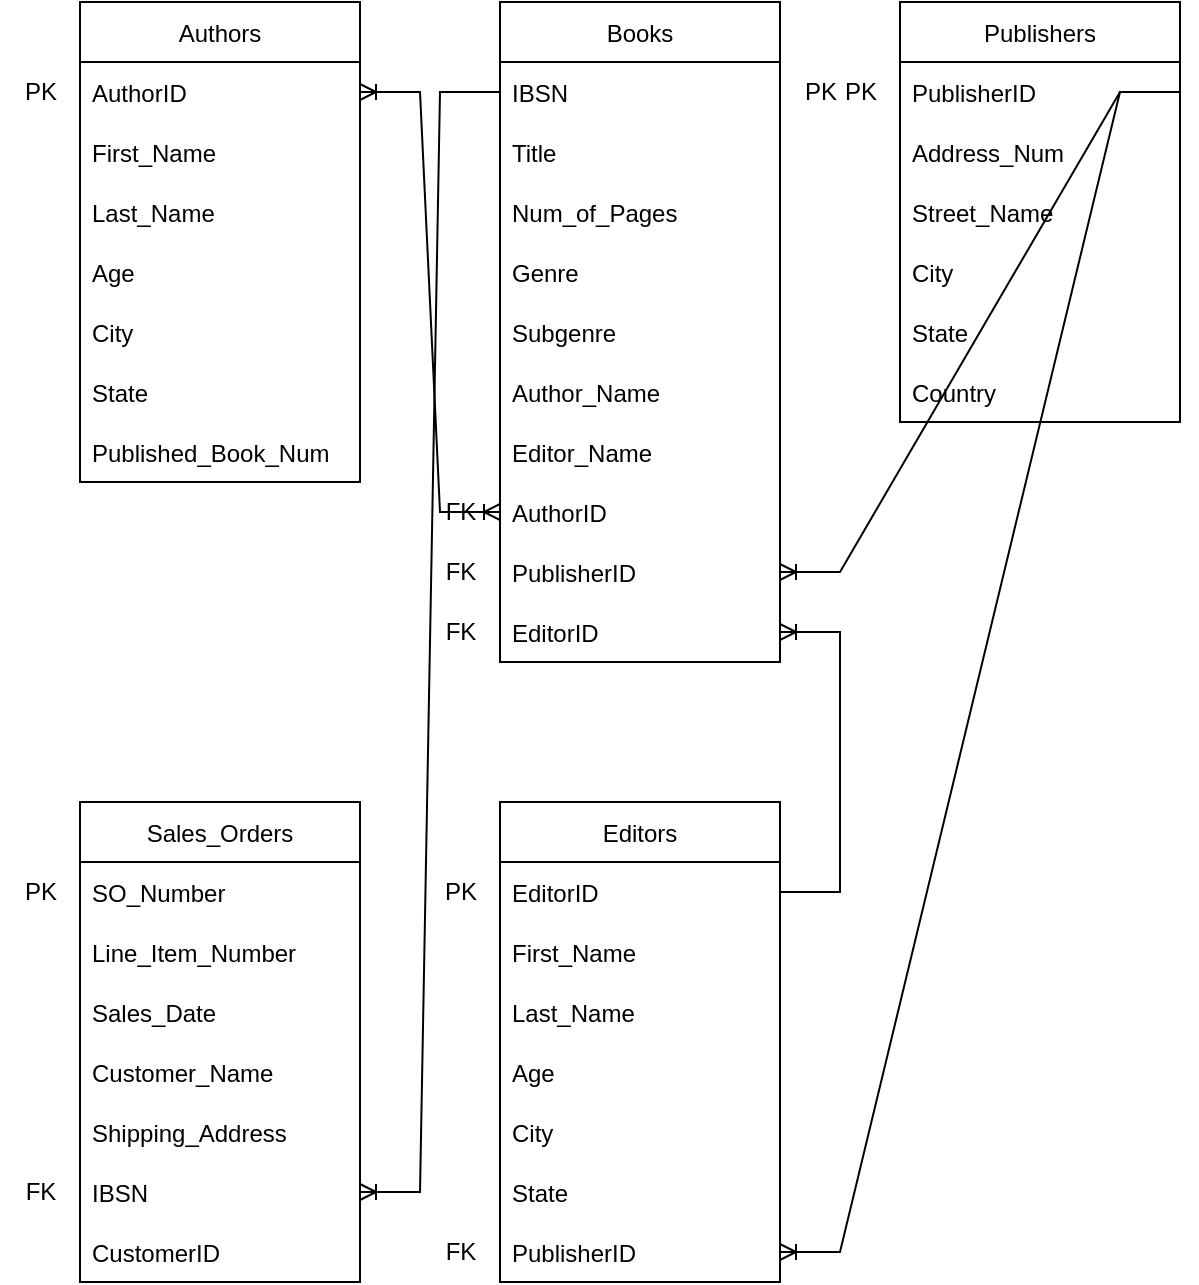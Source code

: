 <mxfile version="20.4.0" type="github">
  <diagram id="C5RBs43oDa-KdzZeNtuy" name="Page-1">
    <mxGraphModel dx="1422" dy="754" grid="1" gridSize="10" guides="1" tooltips="1" connect="1" arrows="1" fold="1" page="1" pageScale="1" pageWidth="827" pageHeight="1169" math="0" shadow="0">
      <root>
        <mxCell id="WIyWlLk6GJQsqaUBKTNV-0" />
        <mxCell id="WIyWlLk6GJQsqaUBKTNV-1" parent="WIyWlLk6GJQsqaUBKTNV-0" />
        <mxCell id="-ocdw5eH0NGcM44OSKN--1" value="Authors" style="swimlane;fontStyle=0;childLayout=stackLayout;horizontal=1;startSize=30;horizontalStack=0;resizeParent=1;resizeParentMax=0;resizeLast=0;collapsible=1;marginBottom=0;" vertex="1" parent="WIyWlLk6GJQsqaUBKTNV-1">
          <mxGeometry x="50" y="80" width="140" height="240" as="geometry" />
        </mxCell>
        <mxCell id="-ocdw5eH0NGcM44OSKN--2" value="AuthorID" style="text;strokeColor=none;fillColor=none;align=left;verticalAlign=middle;spacingLeft=4;spacingRight=4;overflow=hidden;points=[[0,0.5],[1,0.5]];portConstraint=eastwest;rotatable=0;" vertex="1" parent="-ocdw5eH0NGcM44OSKN--1">
          <mxGeometry y="30" width="140" height="30" as="geometry" />
        </mxCell>
        <mxCell id="-ocdw5eH0NGcM44OSKN--3" value="First_Name" style="text;strokeColor=none;fillColor=none;align=left;verticalAlign=middle;spacingLeft=4;spacingRight=4;overflow=hidden;points=[[0,0.5],[1,0.5]];portConstraint=eastwest;rotatable=0;" vertex="1" parent="-ocdw5eH0NGcM44OSKN--1">
          <mxGeometry y="60" width="140" height="30" as="geometry" />
        </mxCell>
        <mxCell id="-ocdw5eH0NGcM44OSKN--4" value="Last_Name" style="text;strokeColor=none;fillColor=none;align=left;verticalAlign=middle;spacingLeft=4;spacingRight=4;overflow=hidden;points=[[0,0.5],[1,0.5]];portConstraint=eastwest;rotatable=0;" vertex="1" parent="-ocdw5eH0NGcM44OSKN--1">
          <mxGeometry y="90" width="140" height="30" as="geometry" />
        </mxCell>
        <mxCell id="-ocdw5eH0NGcM44OSKN--6" value="Age" style="text;strokeColor=none;fillColor=none;align=left;verticalAlign=middle;spacingLeft=4;spacingRight=4;overflow=hidden;points=[[0,0.5],[1,0.5]];portConstraint=eastwest;rotatable=0;" vertex="1" parent="-ocdw5eH0NGcM44OSKN--1">
          <mxGeometry y="120" width="140" height="30" as="geometry" />
        </mxCell>
        <mxCell id="-ocdw5eH0NGcM44OSKN--5" value="City" style="text;strokeColor=none;fillColor=none;align=left;verticalAlign=middle;spacingLeft=4;spacingRight=4;overflow=hidden;points=[[0,0.5],[1,0.5]];portConstraint=eastwest;rotatable=0;" vertex="1" parent="-ocdw5eH0NGcM44OSKN--1">
          <mxGeometry y="150" width="140" height="30" as="geometry" />
        </mxCell>
        <mxCell id="-ocdw5eH0NGcM44OSKN--8" value="State" style="text;strokeColor=none;fillColor=none;align=left;verticalAlign=middle;spacingLeft=4;spacingRight=4;overflow=hidden;points=[[0,0.5],[1,0.5]];portConstraint=eastwest;rotatable=0;" vertex="1" parent="-ocdw5eH0NGcM44OSKN--1">
          <mxGeometry y="180" width="140" height="30" as="geometry" />
        </mxCell>
        <mxCell id="-ocdw5eH0NGcM44OSKN--7" value="Published_Book_Num" style="text;strokeColor=none;fillColor=none;align=left;verticalAlign=middle;spacingLeft=4;spacingRight=4;overflow=hidden;points=[[0,0.5],[1,0.5]];portConstraint=eastwest;rotatable=0;" vertex="1" parent="-ocdw5eH0NGcM44OSKN--1">
          <mxGeometry y="210" width="140" height="30" as="geometry" />
        </mxCell>
        <mxCell id="-ocdw5eH0NGcM44OSKN--9" value="Books" style="swimlane;fontStyle=0;childLayout=stackLayout;horizontal=1;startSize=30;horizontalStack=0;resizeParent=1;resizeParentMax=0;resizeLast=0;collapsible=1;marginBottom=0;" vertex="1" parent="WIyWlLk6GJQsqaUBKTNV-1">
          <mxGeometry x="260" y="80" width="140" height="330" as="geometry" />
        </mxCell>
        <mxCell id="-ocdw5eH0NGcM44OSKN--10" value="IBSN" style="text;strokeColor=none;fillColor=none;align=left;verticalAlign=middle;spacingLeft=4;spacingRight=4;overflow=hidden;points=[[0,0.5],[1,0.5]];portConstraint=eastwest;rotatable=0;" vertex="1" parent="-ocdw5eH0NGcM44OSKN--9">
          <mxGeometry y="30" width="140" height="30" as="geometry" />
        </mxCell>
        <mxCell id="-ocdw5eH0NGcM44OSKN--11" value="Title" style="text;strokeColor=none;fillColor=none;align=left;verticalAlign=middle;spacingLeft=4;spacingRight=4;overflow=hidden;points=[[0,0.5],[1,0.5]];portConstraint=eastwest;rotatable=0;" vertex="1" parent="-ocdw5eH0NGcM44OSKN--9">
          <mxGeometry y="60" width="140" height="30" as="geometry" />
        </mxCell>
        <mxCell id="-ocdw5eH0NGcM44OSKN--12" value="Num_of_Pages" style="text;strokeColor=none;fillColor=none;align=left;verticalAlign=middle;spacingLeft=4;spacingRight=4;overflow=hidden;points=[[0,0.5],[1,0.5]];portConstraint=eastwest;rotatable=0;" vertex="1" parent="-ocdw5eH0NGcM44OSKN--9">
          <mxGeometry y="90" width="140" height="30" as="geometry" />
        </mxCell>
        <mxCell id="-ocdw5eH0NGcM44OSKN--19" value="Genre" style="text;strokeColor=none;fillColor=none;align=left;verticalAlign=middle;spacingLeft=4;spacingRight=4;overflow=hidden;points=[[0,0.5],[1,0.5]];portConstraint=eastwest;rotatable=0;" vertex="1" parent="-ocdw5eH0NGcM44OSKN--9">
          <mxGeometry y="120" width="140" height="30" as="geometry" />
        </mxCell>
        <mxCell id="-ocdw5eH0NGcM44OSKN--18" value="Subgenre" style="text;strokeColor=none;fillColor=none;align=left;verticalAlign=middle;spacingLeft=4;spacingRight=4;overflow=hidden;points=[[0,0.5],[1,0.5]];portConstraint=eastwest;rotatable=0;" vertex="1" parent="-ocdw5eH0NGcM44OSKN--9">
          <mxGeometry y="150" width="140" height="30" as="geometry" />
        </mxCell>
        <mxCell id="-ocdw5eH0NGcM44OSKN--17" value="Author_Name" style="text;strokeColor=none;fillColor=none;align=left;verticalAlign=middle;spacingLeft=4;spacingRight=4;overflow=hidden;points=[[0,0.5],[1,0.5]];portConstraint=eastwest;rotatable=0;" vertex="1" parent="-ocdw5eH0NGcM44OSKN--9">
          <mxGeometry y="180" width="140" height="30" as="geometry" />
        </mxCell>
        <mxCell id="-ocdw5eH0NGcM44OSKN--16" value="Editor_Name" style="text;strokeColor=none;fillColor=none;align=left;verticalAlign=middle;spacingLeft=4;spacingRight=4;overflow=hidden;points=[[0,0.5],[1,0.5]];portConstraint=eastwest;rotatable=0;" vertex="1" parent="-ocdw5eH0NGcM44OSKN--9">
          <mxGeometry y="210" width="140" height="30" as="geometry" />
        </mxCell>
        <mxCell id="-ocdw5eH0NGcM44OSKN--15" value="AuthorID" style="text;strokeColor=none;fillColor=none;align=left;verticalAlign=middle;spacingLeft=4;spacingRight=4;overflow=hidden;points=[[0,0.5],[1,0.5]];portConstraint=eastwest;rotatable=0;" vertex="1" parent="-ocdw5eH0NGcM44OSKN--9">
          <mxGeometry y="240" width="140" height="30" as="geometry" />
        </mxCell>
        <mxCell id="-ocdw5eH0NGcM44OSKN--14" value="PublisherID" style="text;strokeColor=none;fillColor=none;align=left;verticalAlign=middle;spacingLeft=4;spacingRight=4;overflow=hidden;points=[[0,0.5],[1,0.5]];portConstraint=eastwest;rotatable=0;" vertex="1" parent="-ocdw5eH0NGcM44OSKN--9">
          <mxGeometry y="270" width="140" height="30" as="geometry" />
        </mxCell>
        <mxCell id="-ocdw5eH0NGcM44OSKN--13" value="EditorID" style="text;strokeColor=none;fillColor=none;align=left;verticalAlign=middle;spacingLeft=4;spacingRight=4;overflow=hidden;points=[[0,0.5],[1,0.5]];portConstraint=eastwest;rotatable=0;" vertex="1" parent="-ocdw5eH0NGcM44OSKN--9">
          <mxGeometry y="300" width="140" height="30" as="geometry" />
        </mxCell>
        <mxCell id="-ocdw5eH0NGcM44OSKN--20" value="Publishers" style="swimlane;fontStyle=0;childLayout=stackLayout;horizontal=1;startSize=30;horizontalStack=0;resizeParent=1;resizeParentMax=0;resizeLast=0;collapsible=1;marginBottom=0;" vertex="1" parent="WIyWlLk6GJQsqaUBKTNV-1">
          <mxGeometry x="460" y="80" width="140" height="210" as="geometry" />
        </mxCell>
        <mxCell id="-ocdw5eH0NGcM44OSKN--21" value="PublisherID" style="text;strokeColor=none;fillColor=none;align=left;verticalAlign=middle;spacingLeft=4;spacingRight=4;overflow=hidden;points=[[0,0.5],[1,0.5]];portConstraint=eastwest;rotatable=0;" vertex="1" parent="-ocdw5eH0NGcM44OSKN--20">
          <mxGeometry y="30" width="140" height="30" as="geometry" />
        </mxCell>
        <mxCell id="-ocdw5eH0NGcM44OSKN--22" value="Address_Num" style="text;strokeColor=none;fillColor=none;align=left;verticalAlign=middle;spacingLeft=4;spacingRight=4;overflow=hidden;points=[[0,0.5],[1,0.5]];portConstraint=eastwest;rotatable=0;" vertex="1" parent="-ocdw5eH0NGcM44OSKN--20">
          <mxGeometry y="60" width="140" height="30" as="geometry" />
        </mxCell>
        <mxCell id="-ocdw5eH0NGcM44OSKN--23" value="Street_Name" style="text;strokeColor=none;fillColor=none;align=left;verticalAlign=middle;spacingLeft=4;spacingRight=4;overflow=hidden;points=[[0,0.5],[1,0.5]];portConstraint=eastwest;rotatable=0;" vertex="1" parent="-ocdw5eH0NGcM44OSKN--20">
          <mxGeometry y="90" width="140" height="30" as="geometry" />
        </mxCell>
        <mxCell id="-ocdw5eH0NGcM44OSKN--26" value="City" style="text;strokeColor=none;fillColor=none;align=left;verticalAlign=middle;spacingLeft=4;spacingRight=4;overflow=hidden;points=[[0,0.5],[1,0.5]];portConstraint=eastwest;rotatable=0;" vertex="1" parent="-ocdw5eH0NGcM44OSKN--20">
          <mxGeometry y="120" width="140" height="30" as="geometry" />
        </mxCell>
        <mxCell id="-ocdw5eH0NGcM44OSKN--25" value="State" style="text;strokeColor=none;fillColor=none;align=left;verticalAlign=middle;spacingLeft=4;spacingRight=4;overflow=hidden;points=[[0,0.5],[1,0.5]];portConstraint=eastwest;rotatable=0;" vertex="1" parent="-ocdw5eH0NGcM44OSKN--20">
          <mxGeometry y="150" width="140" height="30" as="geometry" />
        </mxCell>
        <mxCell id="-ocdw5eH0NGcM44OSKN--24" value="Country" style="text;strokeColor=none;fillColor=none;align=left;verticalAlign=middle;spacingLeft=4;spacingRight=4;overflow=hidden;points=[[0,0.5],[1,0.5]];portConstraint=eastwest;rotatable=0;" vertex="1" parent="-ocdw5eH0NGcM44OSKN--20">
          <mxGeometry y="180" width="140" height="30" as="geometry" />
        </mxCell>
        <mxCell id="-ocdw5eH0NGcM44OSKN--27" value="Sales_Orders" style="swimlane;fontStyle=0;childLayout=stackLayout;horizontal=1;startSize=30;horizontalStack=0;resizeParent=1;resizeParentMax=0;resizeLast=0;collapsible=1;marginBottom=0;" vertex="1" parent="WIyWlLk6GJQsqaUBKTNV-1">
          <mxGeometry x="50" y="480" width="140" height="240" as="geometry" />
        </mxCell>
        <mxCell id="-ocdw5eH0NGcM44OSKN--28" value="SO_Number" style="text;strokeColor=none;fillColor=none;align=left;verticalAlign=middle;spacingLeft=4;spacingRight=4;overflow=hidden;points=[[0,0.5],[1,0.5]];portConstraint=eastwest;rotatable=0;" vertex="1" parent="-ocdw5eH0NGcM44OSKN--27">
          <mxGeometry y="30" width="140" height="30" as="geometry" />
        </mxCell>
        <mxCell id="-ocdw5eH0NGcM44OSKN--29" value="Line_Item_Number" style="text;strokeColor=none;fillColor=none;align=left;verticalAlign=middle;spacingLeft=4;spacingRight=4;overflow=hidden;points=[[0,0.5],[1,0.5]];portConstraint=eastwest;rotatable=0;" vertex="1" parent="-ocdw5eH0NGcM44OSKN--27">
          <mxGeometry y="60" width="140" height="30" as="geometry" />
        </mxCell>
        <mxCell id="-ocdw5eH0NGcM44OSKN--30" value="Sales_Date" style="text;strokeColor=none;fillColor=none;align=left;verticalAlign=middle;spacingLeft=4;spacingRight=4;overflow=hidden;points=[[0,0.5],[1,0.5]];portConstraint=eastwest;rotatable=0;" vertex="1" parent="-ocdw5eH0NGcM44OSKN--27">
          <mxGeometry y="90" width="140" height="30" as="geometry" />
        </mxCell>
        <mxCell id="-ocdw5eH0NGcM44OSKN--34" value="Customer_Name" style="text;strokeColor=none;fillColor=none;align=left;verticalAlign=middle;spacingLeft=4;spacingRight=4;overflow=hidden;points=[[0,0.5],[1,0.5]];portConstraint=eastwest;rotatable=0;" vertex="1" parent="-ocdw5eH0NGcM44OSKN--27">
          <mxGeometry y="120" width="140" height="30" as="geometry" />
        </mxCell>
        <mxCell id="-ocdw5eH0NGcM44OSKN--33" value="Shipping_Address" style="text;strokeColor=none;fillColor=none;align=left;verticalAlign=middle;spacingLeft=4;spacingRight=4;overflow=hidden;points=[[0,0.5],[1,0.5]];portConstraint=eastwest;rotatable=0;" vertex="1" parent="-ocdw5eH0NGcM44OSKN--27">
          <mxGeometry y="150" width="140" height="30" as="geometry" />
        </mxCell>
        <mxCell id="-ocdw5eH0NGcM44OSKN--32" value="IBSN" style="text;strokeColor=none;fillColor=none;align=left;verticalAlign=middle;spacingLeft=4;spacingRight=4;overflow=hidden;points=[[0,0.5],[1,0.5]];portConstraint=eastwest;rotatable=0;" vertex="1" parent="-ocdw5eH0NGcM44OSKN--27">
          <mxGeometry y="180" width="140" height="30" as="geometry" />
        </mxCell>
        <mxCell id="-ocdw5eH0NGcM44OSKN--31" value="CustomerID" style="text;strokeColor=none;fillColor=none;align=left;verticalAlign=middle;spacingLeft=4;spacingRight=4;overflow=hidden;points=[[0,0.5],[1,0.5]];portConstraint=eastwest;rotatable=0;" vertex="1" parent="-ocdw5eH0NGcM44OSKN--27">
          <mxGeometry y="210" width="140" height="30" as="geometry" />
        </mxCell>
        <mxCell id="-ocdw5eH0NGcM44OSKN--35" value="Editors" style="swimlane;fontStyle=0;childLayout=stackLayout;horizontal=1;startSize=30;horizontalStack=0;resizeParent=1;resizeParentMax=0;resizeLast=0;collapsible=1;marginBottom=0;" vertex="1" parent="WIyWlLk6GJQsqaUBKTNV-1">
          <mxGeometry x="260" y="480" width="140" height="240" as="geometry" />
        </mxCell>
        <mxCell id="-ocdw5eH0NGcM44OSKN--36" value="EditorID" style="text;strokeColor=none;fillColor=none;align=left;verticalAlign=middle;spacingLeft=4;spacingRight=4;overflow=hidden;points=[[0,0.5],[1,0.5]];portConstraint=eastwest;rotatable=0;" vertex="1" parent="-ocdw5eH0NGcM44OSKN--35">
          <mxGeometry y="30" width="140" height="30" as="geometry" />
        </mxCell>
        <mxCell id="-ocdw5eH0NGcM44OSKN--37" value="First_Name" style="text;strokeColor=none;fillColor=none;align=left;verticalAlign=middle;spacingLeft=4;spacingRight=4;overflow=hidden;points=[[0,0.5],[1,0.5]];portConstraint=eastwest;rotatable=0;" vertex="1" parent="-ocdw5eH0NGcM44OSKN--35">
          <mxGeometry y="60" width="140" height="30" as="geometry" />
        </mxCell>
        <mxCell id="-ocdw5eH0NGcM44OSKN--38" value="Last_Name" style="text;strokeColor=none;fillColor=none;align=left;verticalAlign=middle;spacingLeft=4;spacingRight=4;overflow=hidden;points=[[0,0.5],[1,0.5]];portConstraint=eastwest;rotatable=0;" vertex="1" parent="-ocdw5eH0NGcM44OSKN--35">
          <mxGeometry y="90" width="140" height="30" as="geometry" />
        </mxCell>
        <mxCell id="-ocdw5eH0NGcM44OSKN--42" value="Age" style="text;strokeColor=none;fillColor=none;align=left;verticalAlign=middle;spacingLeft=4;spacingRight=4;overflow=hidden;points=[[0,0.5],[1,0.5]];portConstraint=eastwest;rotatable=0;" vertex="1" parent="-ocdw5eH0NGcM44OSKN--35">
          <mxGeometry y="120" width="140" height="30" as="geometry" />
        </mxCell>
        <mxCell id="-ocdw5eH0NGcM44OSKN--41" value="City" style="text;strokeColor=none;fillColor=none;align=left;verticalAlign=middle;spacingLeft=4;spacingRight=4;overflow=hidden;points=[[0,0.5],[1,0.5]];portConstraint=eastwest;rotatable=0;" vertex="1" parent="-ocdw5eH0NGcM44OSKN--35">
          <mxGeometry y="150" width="140" height="30" as="geometry" />
        </mxCell>
        <mxCell id="-ocdw5eH0NGcM44OSKN--40" value="State" style="text;strokeColor=none;fillColor=none;align=left;verticalAlign=middle;spacingLeft=4;spacingRight=4;overflow=hidden;points=[[0,0.5],[1,0.5]];portConstraint=eastwest;rotatable=0;" vertex="1" parent="-ocdw5eH0NGcM44OSKN--35">
          <mxGeometry y="180" width="140" height="30" as="geometry" />
        </mxCell>
        <mxCell id="-ocdw5eH0NGcM44OSKN--39" value="PublisherID" style="text;strokeColor=none;fillColor=none;align=left;verticalAlign=middle;spacingLeft=4;spacingRight=4;overflow=hidden;points=[[0,0.5],[1,0.5]];portConstraint=eastwest;rotatable=0;" vertex="1" parent="-ocdw5eH0NGcM44OSKN--35">
          <mxGeometry y="210" width="140" height="30" as="geometry" />
        </mxCell>
        <mxCell id="-ocdw5eH0NGcM44OSKN--44" value="" style="edgeStyle=entityRelationEdgeStyle;fontSize=12;html=1;endArrow=ERoneToMany;rounded=0;" edge="1" parent="WIyWlLk6GJQsqaUBKTNV-1" source="-ocdw5eH0NGcM44OSKN--10" target="-ocdw5eH0NGcM44OSKN--32">
          <mxGeometry width="100" height="100" relative="1" as="geometry">
            <mxPoint x="400" y="180" as="sourcePoint" />
            <mxPoint x="50" y="735" as="targetPoint" />
          </mxGeometry>
        </mxCell>
        <mxCell id="-ocdw5eH0NGcM44OSKN--45" value="" style="edgeStyle=entityRelationEdgeStyle;fontSize=12;html=1;endArrow=ERoneToMany;startArrow=ERoneToMany;rounded=0;" edge="1" parent="WIyWlLk6GJQsqaUBKTNV-1" source="-ocdw5eH0NGcM44OSKN--2" target="-ocdw5eH0NGcM44OSKN--15">
          <mxGeometry width="100" height="100" relative="1" as="geometry">
            <mxPoint x="190" y="120" as="sourcePoint" />
            <mxPoint x="290" y="20" as="targetPoint" />
          </mxGeometry>
        </mxCell>
        <mxCell id="-ocdw5eH0NGcM44OSKN--47" value="" style="edgeStyle=entityRelationEdgeStyle;fontSize=12;html=1;endArrow=ERoneToMany;rounded=0;exitX=1;exitY=0.5;exitDx=0;exitDy=0;entryX=1;entryY=0.5;entryDx=0;entryDy=0;" edge="1" parent="WIyWlLk6GJQsqaUBKTNV-1" source="-ocdw5eH0NGcM44OSKN--36" target="-ocdw5eH0NGcM44OSKN--13">
          <mxGeometry width="100" height="100" relative="1" as="geometry">
            <mxPoint x="360" y="440" as="sourcePoint" />
            <mxPoint x="460" y="340" as="targetPoint" />
          </mxGeometry>
        </mxCell>
        <mxCell id="-ocdw5eH0NGcM44OSKN--48" value="" style="edgeStyle=entityRelationEdgeStyle;fontSize=12;html=1;endArrow=ERoneToMany;rounded=0;exitX=1;exitY=0.5;exitDx=0;exitDy=0;entryX=1;entryY=0.5;entryDx=0;entryDy=0;" edge="1" parent="WIyWlLk6GJQsqaUBKTNV-1" source="-ocdw5eH0NGcM44OSKN--21" target="-ocdw5eH0NGcM44OSKN--39">
          <mxGeometry width="100" height="100" relative="1" as="geometry">
            <mxPoint x="560" y="590" as="sourcePoint" />
            <mxPoint x="660" y="490" as="targetPoint" />
          </mxGeometry>
        </mxCell>
        <mxCell id="-ocdw5eH0NGcM44OSKN--49" value="" style="edgeStyle=entityRelationEdgeStyle;fontSize=12;html=1;endArrow=ERoneToMany;rounded=0;exitX=1;exitY=0.5;exitDx=0;exitDy=0;entryX=1;entryY=0.5;entryDx=0;entryDy=0;" edge="1" parent="WIyWlLk6GJQsqaUBKTNV-1" source="-ocdw5eH0NGcM44OSKN--21" target="-ocdw5eH0NGcM44OSKN--14">
          <mxGeometry width="100" height="100" relative="1" as="geometry">
            <mxPoint x="660" y="230" as="sourcePoint" />
            <mxPoint x="760" y="130" as="targetPoint" />
          </mxGeometry>
        </mxCell>
        <mxCell id="-ocdw5eH0NGcM44OSKN--50" value="PK" style="text;html=1;align=center;verticalAlign=middle;resizable=0;points=[];autosize=1;strokeColor=none;fillColor=none;" vertex="1" parent="WIyWlLk6GJQsqaUBKTNV-1">
          <mxGeometry x="10" y="110" width="40" height="30" as="geometry" />
        </mxCell>
        <mxCell id="-ocdw5eH0NGcM44OSKN--51" value="PK" style="text;html=1;align=center;verticalAlign=middle;resizable=0;points=[];autosize=1;strokeColor=none;fillColor=none;" vertex="1" parent="WIyWlLk6GJQsqaUBKTNV-1">
          <mxGeometry x="10" y="510" width="40" height="30" as="geometry" />
        </mxCell>
        <mxCell id="-ocdw5eH0NGcM44OSKN--52" value="PK" style="text;html=1;align=center;verticalAlign=middle;resizable=0;points=[];autosize=1;strokeColor=none;fillColor=none;" vertex="1" parent="WIyWlLk6GJQsqaUBKTNV-1">
          <mxGeometry x="400" y="110" width="40" height="30" as="geometry" />
        </mxCell>
        <mxCell id="-ocdw5eH0NGcM44OSKN--55" value="PK" style="text;html=1;align=center;verticalAlign=middle;resizable=0;points=[];autosize=1;strokeColor=none;fillColor=none;" vertex="1" parent="WIyWlLk6GJQsqaUBKTNV-1">
          <mxGeometry x="420" y="110" width="40" height="30" as="geometry" />
        </mxCell>
        <mxCell id="-ocdw5eH0NGcM44OSKN--57" value="PK" style="text;html=1;align=center;verticalAlign=middle;resizable=0;points=[];autosize=1;strokeColor=none;fillColor=none;" vertex="1" parent="WIyWlLk6GJQsqaUBKTNV-1">
          <mxGeometry x="220" y="510" width="40" height="30" as="geometry" />
        </mxCell>
        <mxCell id="-ocdw5eH0NGcM44OSKN--58" value="FK" style="text;html=1;align=center;verticalAlign=middle;resizable=0;points=[];autosize=1;strokeColor=none;fillColor=none;" vertex="1" parent="WIyWlLk6GJQsqaUBKTNV-1">
          <mxGeometry x="220" y="690" width="40" height="30" as="geometry" />
        </mxCell>
        <mxCell id="-ocdw5eH0NGcM44OSKN--59" value="FK" style="text;html=1;align=center;verticalAlign=middle;resizable=0;points=[];autosize=1;strokeColor=none;fillColor=none;" vertex="1" parent="WIyWlLk6GJQsqaUBKTNV-1">
          <mxGeometry x="220" y="380" width="40" height="30" as="geometry" />
        </mxCell>
        <mxCell id="-ocdw5eH0NGcM44OSKN--60" value="FK" style="text;html=1;align=center;verticalAlign=middle;resizable=0;points=[];autosize=1;strokeColor=none;fillColor=none;" vertex="1" parent="WIyWlLk6GJQsqaUBKTNV-1">
          <mxGeometry x="220" y="350" width="40" height="30" as="geometry" />
        </mxCell>
        <mxCell id="-ocdw5eH0NGcM44OSKN--61" value="FK" style="text;html=1;align=center;verticalAlign=middle;resizable=0;points=[];autosize=1;strokeColor=none;fillColor=none;" vertex="1" parent="WIyWlLk6GJQsqaUBKTNV-1">
          <mxGeometry x="220" y="320" width="40" height="30" as="geometry" />
        </mxCell>
        <mxCell id="-ocdw5eH0NGcM44OSKN--62" value="FK" style="text;html=1;align=center;verticalAlign=middle;resizable=0;points=[];autosize=1;strokeColor=none;fillColor=none;" vertex="1" parent="WIyWlLk6GJQsqaUBKTNV-1">
          <mxGeometry x="10" y="660" width="40" height="30" as="geometry" />
        </mxCell>
      </root>
    </mxGraphModel>
  </diagram>
</mxfile>
